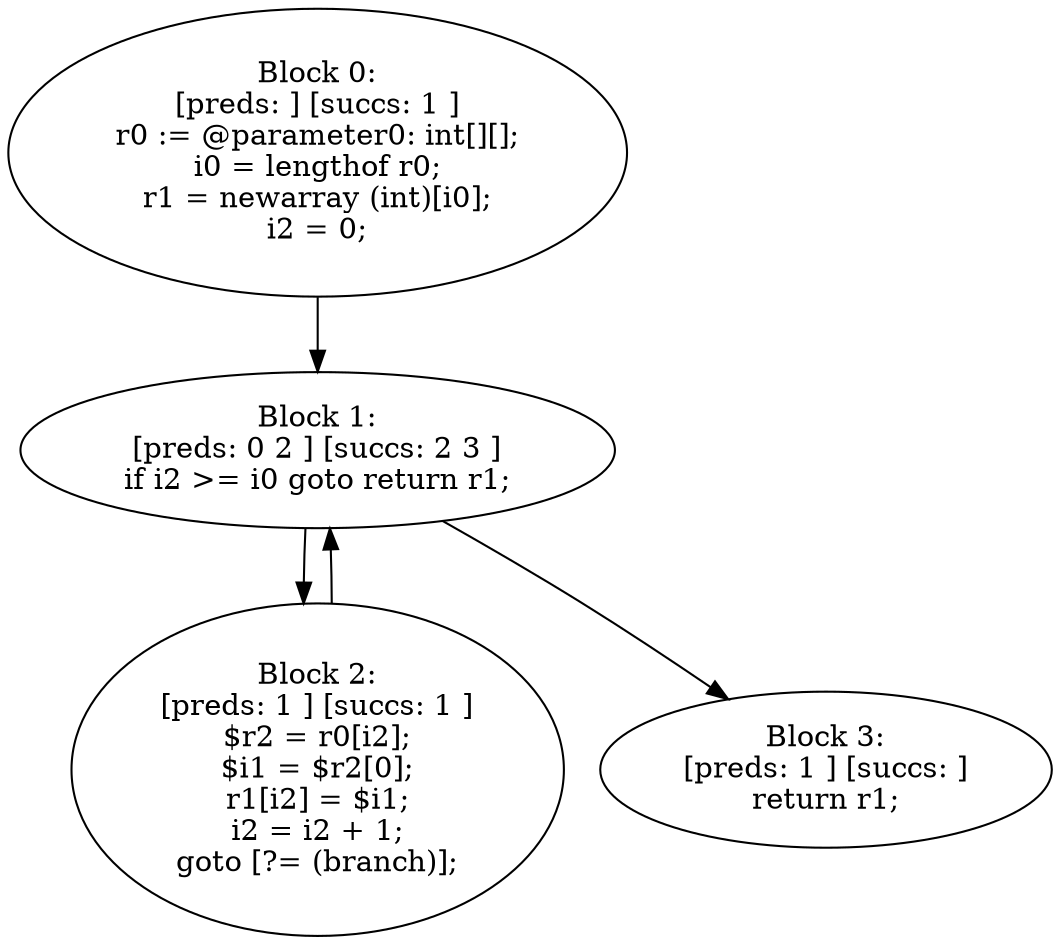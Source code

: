 digraph "unitGraph" {
    "Block 0:
[preds: ] [succs: 1 ]
r0 := @parameter0: int[][];
i0 = lengthof r0;
r1 = newarray (int)[i0];
i2 = 0;
"
    "Block 1:
[preds: 0 2 ] [succs: 2 3 ]
if i2 >= i0 goto return r1;
"
    "Block 2:
[preds: 1 ] [succs: 1 ]
$r2 = r0[i2];
$i1 = $r2[0];
r1[i2] = $i1;
i2 = i2 + 1;
goto [?= (branch)];
"
    "Block 3:
[preds: 1 ] [succs: ]
return r1;
"
    "Block 0:
[preds: ] [succs: 1 ]
r0 := @parameter0: int[][];
i0 = lengthof r0;
r1 = newarray (int)[i0];
i2 = 0;
"->"Block 1:
[preds: 0 2 ] [succs: 2 3 ]
if i2 >= i0 goto return r1;
";
    "Block 1:
[preds: 0 2 ] [succs: 2 3 ]
if i2 >= i0 goto return r1;
"->"Block 2:
[preds: 1 ] [succs: 1 ]
$r2 = r0[i2];
$i1 = $r2[0];
r1[i2] = $i1;
i2 = i2 + 1;
goto [?= (branch)];
";
    "Block 1:
[preds: 0 2 ] [succs: 2 3 ]
if i2 >= i0 goto return r1;
"->"Block 3:
[preds: 1 ] [succs: ]
return r1;
";
    "Block 2:
[preds: 1 ] [succs: 1 ]
$r2 = r0[i2];
$i1 = $r2[0];
r1[i2] = $i1;
i2 = i2 + 1;
goto [?= (branch)];
"->"Block 1:
[preds: 0 2 ] [succs: 2 3 ]
if i2 >= i0 goto return r1;
";
}
